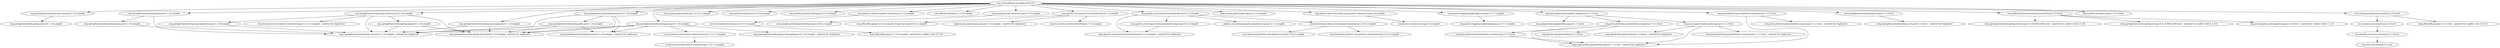 digraph judger {
	"org.verwandlung:voj.judger:jar:0.2.0" -> "org.springframework:spring-core:jar:6.1.14:compile" ; 
	"org.verwandlung:voj.judger:jar:0.2.0" -> "org.springframework:spring-tx:jar:6.1.14:compile" ; 
	"org.verwandlung:voj.judger:jar:0.2.0" -> "org.springframework:spring-orm:jar:6.1.14:compile" ; 
	"org.verwandlung:voj.judger:jar:0.2.0" -> "org.springframework:spring-jms:jar:6.1.14:compile" ; 
	"org.verwandlung:voj.judger:jar:0.2.0" -> "org.springframework:spring-context:jar:6.1.14:compile" ; 
	"org.verwandlung:voj.judger:jar:0.2.0" -> "org.springframework:spring-messaging:jar:6.1.14:compile" ; 
	"org.verwandlung:voj.judger:jar:0.2.0" -> "org.aspectj:aspectjtools:jar:1.9.22.1:compile" ; 
	"org.verwandlung:voj.judger:jar:0.2.0" -> "org.mybatis:mybatis:jar:3.5.16:compile" ; 
	"org.verwandlung:voj.judger:jar:0.2.0" -> "org.mybatis:mybatis-spring:jar:3.0.3:compile" ; 
	"org.verwandlung:voj.judger:jar:0.2.0" -> "org.mybatis.caches:mybatis-ehcache:jar:1.2.3:compile" ; 
	"org.verwandlung:voj.judger:jar:0.2.0" -> "com.alibaba:druid:jar:1.2.23:compile" ; 
	"org.verwandlung:voj.judger:jar:0.2.0" -> "com.mysql:mysql-connector-j:jar:9.1.0:compile" ; 
	"org.verwandlung:voj.judger:jar:0.2.0" -> "org.apache.activemq:activemq-client:jar:6.1.2:compile" ; 
	"org.verwandlung:voj.judger:jar:0.2.0" -> "org.apache.activemq:activemq-broker:jar:6.1.2:compile" ; 
	"org.verwandlung:voj.judger:jar:0.2.0" -> "jakarta.jms:jakarta.jms-api:jar:3.1.0:compile" ; 
	"org.verwandlung:voj.judger:jar:0.2.0" -> "org.apache.directory.studio:org.apache.commons.io:jar:2.4:compile" ; 
	"org.verwandlung:voj.judger:jar:0.2.0" -> "org.apache.logging.log4j:log4j-core:jar:2.17.1:compile" ; 
	"org.verwandlung:voj.judger:jar:0.2.0" -> "org.junit.jupiter:junit-jupiter-engine:jar:5.11.3:test" ; 
	"org.verwandlung:voj.judger:jar:0.2.0" -> "org.junit.platform:junit-platform-launcher:jar:1.11.3:test" ; 
	"org.verwandlung:voj.judger:jar:0.2.0" -> "org.springframework:spring-test:jar:6.1.14:test" ; 
	"org.verwandlung:voj.judger:jar:0.2.0" -> "com.github.sbrannen:spring-test-junit5:jar:1.5.0:test" ; 
	"org.verwandlung:voj.judger:jar:0.2.0" -> "org.mockito:mockito-all:jar:1.10.19:test" ; 
	"org.verwandlung:voj.judger:jar:0.2.0" -> "com.jayway.jsonpath:json-path:jar:2.9.0:test" ; 
	"org.springframework:spring-core:jar:6.1.14:compile" -> "org.springframework:spring-jcl:jar:6.1.14:compile" ; 
	"org.springframework:spring-tx:jar:6.1.14:compile" -> "org.springframework:spring-beans:jar:6.1.14:compile" ; 
	"org.springframework:spring-tx:jar:6.1.14:compile" -> "(org.springframework:spring-core:jar:6.1.14:compile - omitted for duplicate)" ; 
	"org.springframework:spring-beans:jar:6.1.14:compile" -> "(org.springframework:spring-core:jar:6.1.14:compile - omitted for duplicate)" ; 
	"org.springframework:spring-orm:jar:6.1.14:compile" -> "(org.springframework:spring-beans:jar:6.1.14:compile - omitted for duplicate)" ; 
	"org.springframework:spring-orm:jar:6.1.14:compile" -> "(org.springframework:spring-core:jar:6.1.14:compile - omitted for duplicate)" ; 
	"org.springframework:spring-orm:jar:6.1.14:compile" -> "org.springframework:spring-jdbc:jar:6.1.14:compile" ; 
	"org.springframework:spring-orm:jar:6.1.14:compile" -> "(org.springframework:spring-tx:jar:6.1.14:compile - omitted for duplicate)" ; 
	"org.springframework:spring-jdbc:jar:6.1.14:compile" -> "(org.springframework:spring-beans:jar:6.1.14:compile - omitted for duplicate)" ; 
	"org.springframework:spring-jdbc:jar:6.1.14:compile" -> "(org.springframework:spring-core:jar:6.1.14:compile - omitted for duplicate)" ; 
	"org.springframework:spring-jdbc:jar:6.1.14:compile" -> "(org.springframework:spring-tx:jar:6.1.14:compile - omitted for duplicate)" ; 
	"org.springframework:spring-jms:jar:6.1.14:compile" -> "(org.springframework:spring-beans:jar:6.1.14:compile - omitted for duplicate)" ; 
	"org.springframework:spring-jms:jar:6.1.14:compile" -> "(org.springframework:spring-core:jar:6.1.14:compile - omitted for duplicate)" ; 
	"org.springframework:spring-jms:jar:6.1.14:compile" -> "(org.springframework:spring-messaging:jar:6.1.14:compile - omitted for duplicate)" ; 
	"org.springframework:spring-jms:jar:6.1.14:compile" -> "(org.springframework:spring-tx:jar:6.1.14:compile - omitted for duplicate)" ; 
	"org.springframework:spring-jms:jar:6.1.14:compile" -> "io.micrometer:micrometer-observation:jar:1.12.11:compile" ; 
	"io.micrometer:micrometer-observation:jar:1.12.11:compile" -> "io.micrometer:micrometer-commons:jar:1.12.11:compile" ; 
	"org.springframework:spring-context:jar:6.1.14:compile" -> "org.springframework:spring-aop:jar:6.1.14:compile" ; 
	"org.springframework:spring-context:jar:6.1.14:compile" -> "(org.springframework:spring-beans:jar:6.1.14:compile - omitted for duplicate)" ; 
	"org.springframework:spring-context:jar:6.1.14:compile" -> "(org.springframework:spring-core:jar:6.1.14:compile - omitted for duplicate)" ; 
	"org.springframework:spring-context:jar:6.1.14:compile" -> "org.springframework:spring-expression:jar:6.1.14:compile" ; 
	"org.springframework:spring-context:jar:6.1.14:compile" -> "(io.micrometer:micrometer-observation:jar:1.12.11:compile - omitted for duplicate)" ; 
	"org.springframework:spring-aop:jar:6.1.14:compile" -> "(org.springframework:spring-beans:jar:6.1.14:compile - omitted for duplicate)" ; 
	"org.springframework:spring-aop:jar:6.1.14:compile" -> "(org.springframework:spring-core:jar:6.1.14:compile - omitted for duplicate)" ; 
	"org.springframework:spring-expression:jar:6.1.14:compile" -> "(org.springframework:spring-core:jar:6.1.14:compile - omitted for duplicate)" ; 
	"org.springframework:spring-messaging:jar:6.1.14:compile" -> "(org.springframework:spring-beans:jar:6.1.14:compile - omitted for duplicate)" ; 
	"org.springframework:spring-messaging:jar:6.1.14:compile" -> "(org.springframework:spring-core:jar:6.1.14:compile - omitted for duplicate)" ; 
	"org.mybatis.caches:mybatis-ehcache:jar:1.2.3:compile" -> "net.sf.ehcache:ehcache:jar:2.10.9.2:compile" ; 
	"net.sf.ehcache:ehcache:jar:2.10.9.2:compile" -> "(org.slf4j:slf4j-api:jar:1.7.25:compile - omitted for conflict with 2.0.12)" ; 
	"com.mysql:mysql-connector-j:jar:9.1.0:compile" -> "com.google.protobuf:protobuf-java:jar:4.26.1:compile" ; 
	"org.apache.activemq:activemq-client:jar:6.1.2:compile" -> "org.slf4j:slf4j-api:jar:2.0.12:compile (scope not updated to compile)" ; 
	"org.apache.activemq:activemq-client:jar:6.1.2:compile" -> "(jakarta.jms:jakarta.jms-api:jar:3.1.0:compile - omitted for duplicate)" ; 
	"org.apache.activemq:activemq-client:jar:6.1.2:compile" -> "org.fusesource.hawtbuf:hawtbuf:jar:1.11:compile" ; 
	"org.apache.activemq:activemq-broker:jar:6.1.2:compile" -> "(org.apache.activemq:activemq-client:jar:6.1.2:compile - omitted for duplicate)" ; 
	"org.apache.activemq:activemq-broker:jar:6.1.2:compile" -> "org.apache.activemq:activemq-openwire-legacy:jar:6.1.2:compile" ; 
	"org.apache.activemq:activemq-broker:jar:6.1.2:compile" -> "jakarta.annotation:jakarta.annotation-api:jar:2.1.1:compile" ; 
	"org.apache.activemq:activemq-broker:jar:6.1.2:compile" -> "com.fasterxml.jackson.core:jackson-databind:jar:2.16.2:compile" ; 
	"org.apache.activemq:activemq-openwire-legacy:jar:6.1.2:compile" -> "(org.apache.activemq:activemq-client:jar:6.1.2:compile - omitted for duplicate)" ; 
	"com.fasterxml.jackson.core:jackson-databind:jar:2.16.2:compile" -> "com.fasterxml.jackson.core:jackson-annotations:jar:2.16.2:compile" ; 
	"com.fasterxml.jackson.core:jackson-databind:jar:2.16.2:compile" -> "com.fasterxml.jackson.core:jackson-core:jar:2.16.2:compile" ; 
	"org.apache.directory.studio:org.apache.commons.io:jar:2.4:compile" -> "commons-io:commons-io:jar:2.4:compile" ; 
	"org.apache.logging.log4j:log4j-core:jar:2.17.1:compile" -> "org.apache.logging.log4j:log4j-api:jar:2.17.1:compile" ; 
	"org.junit.jupiter:junit-jupiter-engine:jar:5.11.3:test" -> "org.junit.platform:junit-platform-engine:jar:1.11.3:test" ; 
	"org.junit.jupiter:junit-jupiter-engine:jar:5.11.3:test" -> "org.junit.jupiter:junit-jupiter-api:jar:5.11.3:test" ; 
	"org.junit.jupiter:junit-jupiter-engine:jar:5.11.3:test" -> "org.apiguardian:apiguardian-api:jar:1.1.2:test" ; 
	"org.junit.platform:junit-platform-engine:jar:1.11.3:test" -> "org.opentest4j:opentest4j:jar:1.3.0:test" ; 
	"org.junit.platform:junit-platform-engine:jar:1.11.3:test" -> "org.junit.platform:junit-platform-commons:jar:1.11.3:test" ; 
	"org.junit.platform:junit-platform-engine:jar:1.11.3:test" -> "(org.apiguardian:apiguardian-api:jar:1.1.2:test - omitted for duplicate)" ; 
	"org.junit.platform:junit-platform-commons:jar:1.11.3:test" -> "(org.apiguardian:apiguardian-api:jar:1.1.2:test - omitted for duplicate)" ; 
	"org.junit.jupiter:junit-jupiter-api:jar:5.11.3:test" -> "(org.opentest4j:opentest4j:jar:1.3.0:test - omitted for duplicate)" ; 
	"org.junit.jupiter:junit-jupiter-api:jar:5.11.3:test" -> "(org.junit.platform:junit-platform-commons:jar:1.11.3:test - omitted for duplicate)" ; 
	"org.junit.jupiter:junit-jupiter-api:jar:5.11.3:test" -> "(org.apiguardian:apiguardian-api:jar:1.1.2:test - omitted for duplicate)" ; 
	"org.junit.platform:junit-platform-launcher:jar:1.11.3:test" -> "(org.junit.platform:junit-platform-engine:jar:1.11.3:test - omitted for duplicate)" ; 
	"org.junit.platform:junit-platform-launcher:jar:1.11.3:test" -> "(org.apiguardian:apiguardian-api:jar:1.1.2:test - omitted for duplicate)" ; 
	"org.springframework:spring-test:jar:6.1.14:test" -> "(org.springframework:spring-core:jar:6.1.14:test - omitted for duplicate)" ; 
	"com.github.sbrannen:spring-test-junit5:jar:1.5.0:test" -> "(org.springframework:spring-context:jar:4.3.24.RELEASE:test - omitted for conflict with 6.1.14)" ; 
	"com.github.sbrannen:spring-test-junit5:jar:1.5.0:test" -> "(org.springframework:spring-test:jar:4.3.24.RELEASE:test - omitted for conflict with 6.1.14)" ; 
	"com.github.sbrannen:spring-test-junit5:jar:1.5.0:test" -> "(org.junit.jupiter:junit-jupiter-api:jar:5.5.0:test - omitted for conflict with 5.11.3)" ; 
	"com.jayway.jsonpath:json-path:jar:2.9.0:test" -> "net.minidev:json-smart:jar:2.5.0:test" ; 
	"com.jayway.jsonpath:json-path:jar:2.9.0:test" -> "(org.slf4j:slf4j-api:jar:2.0.11:test - omitted for conflict with 2.0.12)" ; 
	"net.minidev:json-smart:jar:2.5.0:test" -> "net.minidev:accessors-smart:jar:2.5.0:test" ; 
	"net.minidev:accessors-smart:jar:2.5.0:test" -> "org.ow2.asm:asm:jar:9.3:test" ; 
}
digraph web {
	"org.verwandlung:voj.web:war:0.2.0" -> "org.springframework:spring-core:jar:6.1.14:compile" ; 
	"org.verwandlung:voj.web:war:0.2.0" -> "org.springframework:spring-web:jar:6.1.14:compile" ; 
	"org.verwandlung:voj.web:war:0.2.0" -> "org.springframework:spring-webmvc:jar:6.1.14:compile" ; 
	"org.verwandlung:voj.web:war:0.2.0" -> "org.springframework:spring-tx:jar:6.1.14:compile" ; 
	"org.verwandlung:voj.web:war:0.2.0" -> "org.springframework:spring-orm:jar:6.1.14:compile" ; 
	"org.verwandlung:voj.web:war:0.2.0" -> "org.springframework:spring-jms:jar:6.1.14:compile" ; 
	"org.verwandlung:voj.web:war:0.2.0" -> "org.springframework:spring-messaging:jar:6.1.14:compile" ; 
	"org.verwandlung:voj.web:war:0.2.0" -> "org.aspectj:aspectjrt:jar:1.9.22.1:compile" ; 
	"org.verwandlung:voj.web:war:0.2.0" -> "org.aspectj:aspectjtools:jar:1.9.22.1:compile" ; 
	"org.verwandlung:voj.web:war:0.2.0" -> "org.mybatis:mybatis:jar:3.5.16:compile" ; 
	"org.verwandlung:voj.web:war:0.2.0" -> "org.mybatis:mybatis-spring:jar:3.0.3:compile" ; 
	"org.verwandlung:voj.web:war:0.2.0" -> "org.mybatis.caches:mybatis-ehcache:jar:1.3.0:compile" ; 
	"org.verwandlung:voj.web:war:0.2.0" -> "com.alibaba:druid:jar:1.2.23:compile" ; 
	"org.verwandlung:voj.web:war:0.2.0" -> "com.mysql:mysql-connector-j:jar:9.1.0:compile" ; 
	"org.verwandlung:voj.web:war:0.2.0" -> "com.alibaba:fastjson:jar:2.0.53:compile" ; 
	"org.verwandlung:voj.web:war:0.2.0" -> "com.fasterxml.jackson.core:jackson-databind:jar:2.18.1:compile" ; 
	"org.verwandlung:voj.web:war:0.2.0" -> "jakarta.servlet.jsp.jstl:jakarta.servlet.jsp.jstl-api:jar:3.0.2:compile" ; 
	"org.verwandlung:voj.web:war:0.2.0" -> "org.glassfish.web:jakarta.servlet.jsp.jstl:jar:3.0.1:compile" ; 
	"org.verwandlung:voj.web:war:0.2.0" -> "com.sun.mail:jakarta.mail:jar:2.0.1:compile" ; 
	"org.verwandlung:voj.web:war:0.2.0" -> "jakarta.mail:jakarta.mail-api:jar:2.0.1:compile" ; 
	"org.verwandlung:voj.web:war:0.2.0" -> "org.freemarker:freemarker:jar:2.3.23:compile" ; 
	"org.verwandlung:voj.web:war:0.2.0" -> "org.springframework:spring-context-support:jar:6.1.14:compile" ; 
	"org.verwandlung:voj.web:war:0.2.0" -> "org.apache.activemq:activemq-client:jar:6.1.6:compile" ; 
	"org.verwandlung:voj.web:war:0.2.0" -> "org.apache.activemq:activemq-broker:jar:6.1.6:compile" ; 
	"org.verwandlung:voj.web:war:0.2.0" -> "jakarta.jms:jakarta.jms-api:jar:3.1.0:compile" ; 
	"org.verwandlung:voj.web:war:0.2.0" -> "org.apache.logging.log4j:log4j-core:jar:2.24.1:compile" ; 
	"org.verwandlung:voj.web:war:0.2.0" -> "org.junit.jupiter:junit-jupiter-engine:jar:5.11.3:test" ; 
	"org.verwandlung:voj.web:war:0.2.0" -> "org.junit.platform:junit-platform-launcher:jar:1.11.3:test" ; 
	"org.verwandlung:voj.web:war:0.2.0" -> "org.springframework:spring-test:jar:6.1.14:test" ; 
	"org.verwandlung:voj.web:war:0.2.0" -> "com.github.sbrannen:spring-test-junit5:jar:1.5.0:test" ; 
	"org.verwandlung:voj.web:war:0.2.0" -> "org.mockito:mockito-all:jar:1.10.19:test" ; 
	"org.verwandlung:voj.web:war:0.2.0" -> "com.jayway.jsonpath:json-path:jar:2.9.0:test" ; 
	"org.verwandlung:voj.web:war:0.2.0" -> "jakarta.servlet:jakarta.servlet-api:jar:6.0.0:compile" ; 
	"org.verwandlung:voj.web:war:0.2.0" -> "org.jsoup:jsoup:jar:1.15.3:compile" ; 
	"org.verwandlung:voj.web:war:0.2.0" -> "org.apache.commons:commons-lang3:jar:3.5:compile" ; 
	"org.springframework:spring-core:jar:6.1.14:compile" -> "org.springframework:spring-jcl:jar:6.1.14:compile" ; 
	"org.springframework:spring-web:jar:6.1.14:compile" -> "org.springframework:spring-beans:jar:6.1.14:compile" ; 
	"org.springframework:spring-web:jar:6.1.14:compile" -> "(org.springframework:spring-core:jar:6.1.14:compile - omitted for duplicate)" ; 
	"org.springframework:spring-web:jar:6.1.14:compile" -> "io.micrometer:micrometer-observation:jar:1.12.11:compile" ; 
	"org.springframework:spring-beans:jar:6.1.14:compile" -> "(org.springframework:spring-core:jar:6.1.14:compile - omitted for duplicate)" ; 
	"io.micrometer:micrometer-observation:jar:1.12.11:compile" -> "io.micrometer:micrometer-commons:jar:1.12.11:compile" ; 
	"org.springframework:spring-webmvc:jar:6.1.14:compile" -> "org.springframework:spring-aop:jar:6.1.14:compile" ; 
	"org.springframework:spring-webmvc:jar:6.1.14:compile" -> "(org.springframework:spring-beans:jar:6.1.14:compile - omitted for duplicate)" ; 
	"org.springframework:spring-webmvc:jar:6.1.14:compile" -> "org.springframework:spring-context:jar:6.1.14:compile (scope not updated to compile)" ; 
	"org.springframework:spring-webmvc:jar:6.1.14:compile" -> "(org.springframework:spring-core:jar:6.1.14:compile - omitted for duplicate)" ; 
	"org.springframework:spring-webmvc:jar:6.1.14:compile" -> "org.springframework:spring-expression:jar:6.1.14:compile" ; 
	"org.springframework:spring-webmvc:jar:6.1.14:compile" -> "(org.springframework:spring-web:jar:6.1.14:compile - omitted for duplicate)" ; 
	"org.springframework:spring-aop:jar:6.1.14:compile" -> "(org.springframework:spring-beans:jar:6.1.14:compile - omitted for duplicate)" ; 
	"org.springframework:spring-aop:jar:6.1.14:compile" -> "(org.springframework:spring-core:jar:6.1.14:compile - omitted for duplicate)" ; 
	"org.springframework:spring-context:jar:6.1.14:compile (scope not updated to compile)" -> "(org.springframework:spring-aop:jar:6.1.14:compile - omitted for duplicate)" ; 
	"org.springframework:spring-context:jar:6.1.14:compile (scope not updated to compile)" -> "(org.springframework:spring-beans:jar:6.1.14:compile - omitted for duplicate)" ; 
	"org.springframework:spring-context:jar:6.1.14:compile (scope not updated to compile)" -> "(org.springframework:spring-core:jar:6.1.14:compile - omitted for duplicate)" ; 
	"org.springframework:spring-context:jar:6.1.14:compile (scope not updated to compile)" -> "(org.springframework:spring-expression:jar:6.1.14:compile - omitted for duplicate)" ; 
	"org.springframework:spring-context:jar:6.1.14:compile (scope not updated to compile)" -> "(io.micrometer:micrometer-observation:jar:1.12.11:compile - omitted for duplicate)" ; 
	"org.springframework:spring-expression:jar:6.1.14:compile" -> "(org.springframework:spring-core:jar:6.1.14:compile - omitted for duplicate)" ; 
	"org.springframework:spring-tx:jar:6.1.14:compile" -> "(org.springframework:spring-beans:jar:6.1.14:compile - omitted for duplicate)" ; 
	"org.springframework:spring-tx:jar:6.1.14:compile" -> "(org.springframework:spring-core:jar:6.1.14:compile - omitted for duplicate)" ; 
	"org.springframework:spring-orm:jar:6.1.14:compile" -> "(org.springframework:spring-beans:jar:6.1.14:compile - omitted for duplicate)" ; 
	"org.springframework:spring-orm:jar:6.1.14:compile" -> "(org.springframework:spring-core:jar:6.1.14:compile - omitted for duplicate)" ; 
	"org.springframework:spring-orm:jar:6.1.14:compile" -> "org.springframework:spring-jdbc:jar:6.1.14:compile" ; 
	"org.springframework:spring-orm:jar:6.1.14:compile" -> "(org.springframework:spring-tx:jar:6.1.14:compile - omitted for duplicate)" ; 
	"org.springframework:spring-jdbc:jar:6.1.14:compile" -> "(org.springframework:spring-beans:jar:6.1.14:compile - omitted for duplicate)" ; 
	"org.springframework:spring-jdbc:jar:6.1.14:compile" -> "(org.springframework:spring-core:jar:6.1.14:compile - omitted for duplicate)" ; 
	"org.springframework:spring-jdbc:jar:6.1.14:compile" -> "(org.springframework:spring-tx:jar:6.1.14:compile - omitted for duplicate)" ; 
	"org.springframework:spring-jms:jar:6.1.14:compile" -> "(org.springframework:spring-beans:jar:6.1.14:compile - omitted for duplicate)" ; 
	"org.springframework:spring-jms:jar:6.1.14:compile" -> "(org.springframework:spring-core:jar:6.1.14:compile - omitted for duplicate)" ; 
	"org.springframework:spring-jms:jar:6.1.14:compile" -> "(org.springframework:spring-messaging:jar:6.1.14:compile - omitted for duplicate)" ; 
	"org.springframework:spring-jms:jar:6.1.14:compile" -> "(org.springframework:spring-tx:jar:6.1.14:compile - omitted for duplicate)" ; 
	"org.springframework:spring-jms:jar:6.1.14:compile" -> "(io.micrometer:micrometer-observation:jar:1.12.11:compile - omitted for duplicate)" ; 
	"org.springframework:spring-messaging:jar:6.1.14:compile" -> "(org.springframework:spring-beans:jar:6.1.14:compile - omitted for duplicate)" ; 
	"org.springframework:spring-messaging:jar:6.1.14:compile" -> "(org.springframework:spring-core:jar:6.1.14:compile - omitted for duplicate)" ; 
	"org.mybatis.caches:mybatis-ehcache:jar:1.3.0:compile" -> "net.sf.ehcache:ehcache:jar:2.10.9.2:compile" ; 
	"org.mybatis.caches:mybatis-ehcache:jar:1.3.0:compile" -> "org.slf4j:slf4j-api:jar:2.0.16:compile (scope not updated to compile)" ; 
	"net.sf.ehcache:ehcache:jar:2.10.9.2:compile" -> "(org.slf4j:slf4j-api:jar:1.7.25:compile - omitted for conflict with 2.0.16)" ; 
	"com.mysql:mysql-connector-j:jar:9.1.0:compile" -> "com.google.protobuf:protobuf-java:jar:4.26.1:compile" ; 
	"com.alibaba:fastjson:jar:2.0.53:compile" -> "com.alibaba.fastjson2:fastjson2-extension:jar:2.0.53:compile" ; 
	"com.alibaba.fastjson2:fastjson2-extension:jar:2.0.53:compile" -> "com.alibaba.fastjson2:fastjson2:jar:2.0.53:compile" ; 
	"com.fasterxml.jackson.core:jackson-databind:jar:2.18.1:compile" -> "com.fasterxml.jackson.core:jackson-annotations:jar:2.18.1:compile" ; 
	"com.fasterxml.jackson.core:jackson-databind:jar:2.18.1:compile" -> "com.fasterxml.jackson.core:jackson-core:jar:2.18.1:compile" ; 
	"jakarta.servlet.jsp.jstl:jakarta.servlet.jsp.jstl-api:jar:3.0.2:compile" -> "(jakarta.servlet:jakarta.servlet-api:jar:6.0.0:compile - omitted for duplicate)" ; 
	"jakarta.servlet.jsp.jstl:jakarta.servlet.jsp.jstl-api:jar:3.0.2:compile" -> "jakarta.el:jakarta.el-api:jar:5.0.0:compile" ; 
	"com.sun.mail:jakarta.mail:jar:2.0.1:compile" -> "com.sun.activation:jakarta.activation:jar:2.0.1:compile" ; 
	"org.springframework:spring-context-support:jar:6.1.14:compile" -> "(org.springframework:spring-beans:jar:6.1.14:compile - omitted for duplicate)" ; 
	"org.springframework:spring-context-support:jar:6.1.14:compile" -> "(org.springframework:spring-context:jar:6.1.14:compile - omitted for duplicate)" ; 
	"org.springframework:spring-context-support:jar:6.1.14:compile" -> "(org.springframework:spring-core:jar:6.1.14:compile - omitted for duplicate)" ; 
	"org.apache.activemq:activemq-client:jar:6.1.6:compile" -> "(org.slf4j:slf4j-api:jar:2.0.16:compile - omitted for duplicate)" ; 
	"org.apache.activemq:activemq-client:jar:6.1.6:compile" -> "(jakarta.jms:jakarta.jms-api:jar:3.1.0:compile - omitted for duplicate)" ; 
	"org.apache.activemq:activemq-client:jar:6.1.6:compile" -> "org.fusesource.hawtbuf:hawtbuf:jar:1.11:compile" ; 
	"org.apache.activemq:activemq-broker:jar:6.1.6:compile" -> "(org.apache.activemq:activemq-client:jar:6.1.6:compile - omitted for duplicate)" ; 
	"org.apache.activemq:activemq-broker:jar:6.1.6:compile" -> "org.apache.activemq:activemq-openwire-legacy:jar:6.1.6:compile" ; 
	"org.apache.activemq:activemq-broker:jar:6.1.6:compile" -> "jakarta.annotation:jakarta.annotation-api:jar:2.1.1:compile" ; 
	"org.apache.activemq:activemq-broker:jar:6.1.6:compile" -> "(com.fasterxml.jackson.core:jackson-databind:jar:2.18.3:compile - omitted for conflict with 2.18.1)" ; 
	"org.apache.activemq:activemq-openwire-legacy:jar:6.1.6:compile" -> "(org.apache.activemq:activemq-client:jar:6.1.6:compile - omitted for duplicate)" ; 
	"org.apache.logging.log4j:log4j-core:jar:2.24.1:compile" -> "org.apache.logging.log4j:log4j-api:jar:2.24.1:compile" ; 
	"org.junit.jupiter:junit-jupiter-engine:jar:5.11.3:test" -> "org.junit.platform:junit-platform-engine:jar:1.11.3:test" ; 
	"org.junit.jupiter:junit-jupiter-engine:jar:5.11.3:test" -> "org.junit.jupiter:junit-jupiter-api:jar:5.11.3:test" ; 
	"org.junit.jupiter:junit-jupiter-engine:jar:5.11.3:test" -> "org.apiguardian:apiguardian-api:jar:1.1.2:test" ; 
	"org.junit.platform:junit-platform-engine:jar:1.11.3:test" -> "org.opentest4j:opentest4j:jar:1.3.0:test" ; 
	"org.junit.platform:junit-platform-engine:jar:1.11.3:test" -> "org.junit.platform:junit-platform-commons:jar:1.11.3:test" ; 
	"org.junit.platform:junit-platform-engine:jar:1.11.3:test" -> "(org.apiguardian:apiguardian-api:jar:1.1.2:test - omitted for duplicate)" ; 
	"org.junit.platform:junit-platform-commons:jar:1.11.3:test" -> "(org.apiguardian:apiguardian-api:jar:1.1.2:test - omitted for duplicate)" ; 
	"org.junit.jupiter:junit-jupiter-api:jar:5.11.3:test" -> "(org.opentest4j:opentest4j:jar:1.3.0:test - omitted for duplicate)" ; 
	"org.junit.jupiter:junit-jupiter-api:jar:5.11.3:test" -> "(org.junit.platform:junit-platform-commons:jar:1.11.3:test - omitted for duplicate)" ; 
	"org.junit.jupiter:junit-jupiter-api:jar:5.11.3:test" -> "(org.apiguardian:apiguardian-api:jar:1.1.2:test - omitted for duplicate)" ; 
	"org.junit.platform:junit-platform-launcher:jar:1.11.3:test" -> "(org.junit.platform:junit-platform-engine:jar:1.11.3:test - omitted for duplicate)" ; 
	"org.junit.platform:junit-platform-launcher:jar:1.11.3:test" -> "(org.apiguardian:apiguardian-api:jar:1.1.2:test - omitted for duplicate)" ; 
	"org.springframework:spring-test:jar:6.1.14:test" -> "(org.springframework:spring-core:jar:6.1.14:test - omitted for duplicate)" ; 
	"com.github.sbrannen:spring-test-junit5:jar:1.5.0:test" -> "(org.springframework:spring-context:jar:4.3.24.RELEASE:test - omitted for conflict with 6.1.14)" ; 
	"com.github.sbrannen:spring-test-junit5:jar:1.5.0:test" -> "(org.springframework:spring-test:jar:4.3.24.RELEASE:test - omitted for conflict with 6.1.14)" ; 
	"com.github.sbrannen:spring-test-junit5:jar:1.5.0:test" -> "(org.junit.jupiter:junit-jupiter-api:jar:5.5.0:test - omitted for conflict with 5.11.3)" ; 
	"com.jayway.jsonpath:json-path:jar:2.9.0:test" -> "net.minidev:json-smart:jar:2.5.0:test" ; 
	"com.jayway.jsonpath:json-path:jar:2.9.0:test" -> "(org.slf4j:slf4j-api:jar:2.0.11:test - omitted for conflict with 2.0.16)" ; 
	"net.minidev:json-smart:jar:2.5.0:test" -> "net.minidev:accessors-smart:jar:2.5.0:test" ; 
	"net.minidev:accessors-smart:jar:2.5.0:test" -> "org.ow2.asm:asm:jar:9.3:test" ; 
}
